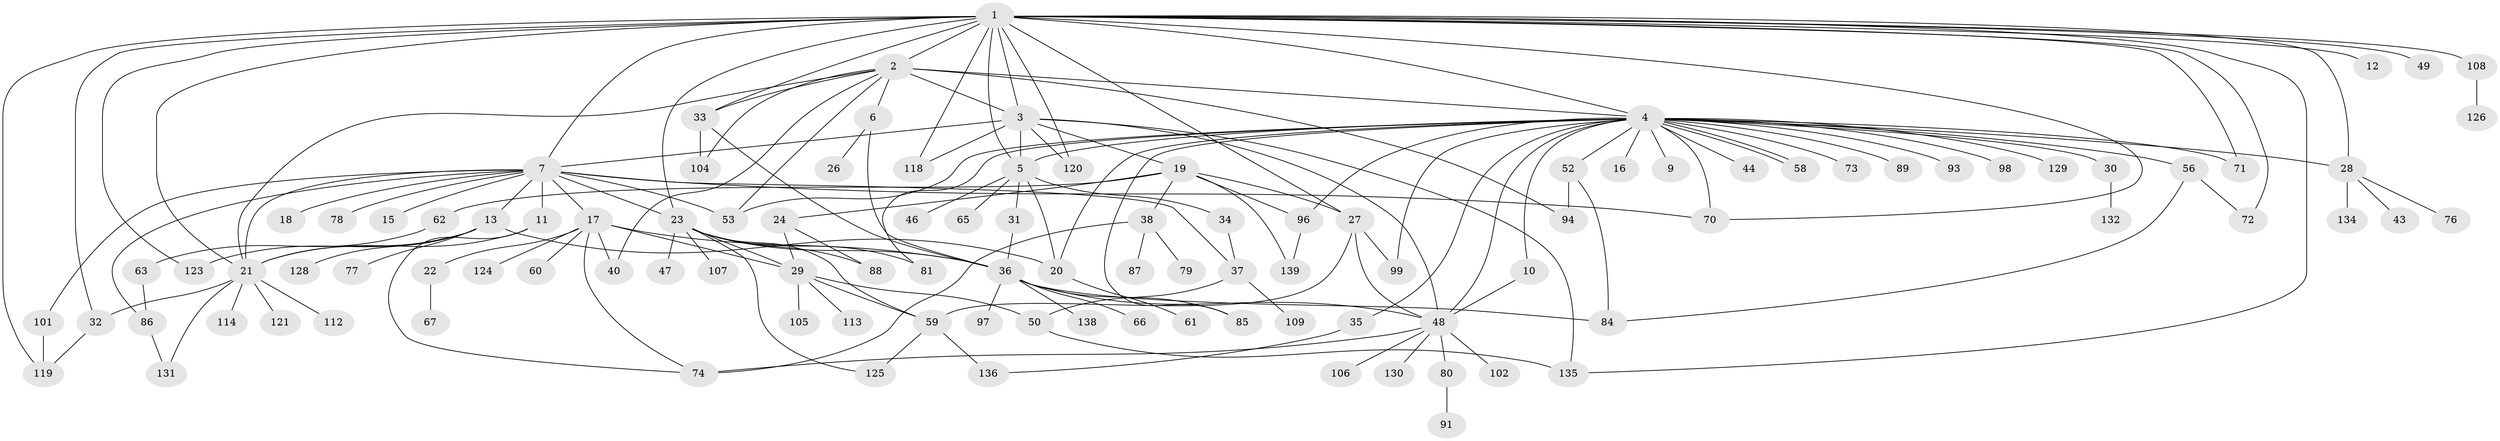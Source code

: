 // Generated by graph-tools (version 1.1) at 2025/23/03/03/25 07:23:50]
// undirected, 108 vertices, 169 edges
graph export_dot {
graph [start="1"]
  node [color=gray90,style=filled];
  1 [super="+41"];
  2 [super="+25"];
  3 [super="+90"];
  4 [super="+8"];
  5 [super="+14"];
  6 [super="+111"];
  7 [super="+45"];
  9;
  10 [super="+137"];
  11 [super="+68"];
  12;
  13 [super="+116"];
  15;
  16;
  17 [super="+54"];
  18;
  19;
  20 [super="+42"];
  21 [super="+39"];
  22;
  23 [super="+115"];
  24 [super="+100"];
  26;
  27 [super="+55"];
  28;
  29 [super="+69"];
  30 [super="+92"];
  31;
  32;
  33 [super="+133"];
  34;
  35 [super="+57"];
  36 [super="+51"];
  37 [super="+110"];
  38 [super="+82"];
  40;
  43;
  44;
  46;
  47 [super="+95"];
  48;
  49;
  50 [super="+83"];
  52 [super="+75"];
  53;
  56 [super="+64"];
  58;
  59;
  60;
  61;
  62;
  63 [super="+127"];
  65;
  66;
  67;
  70 [super="+103"];
  71;
  72;
  73;
  74;
  76;
  77;
  78;
  79;
  80;
  81;
  84;
  85;
  86 [super="+117"];
  87;
  88;
  89;
  91;
  93;
  94;
  96;
  97;
  98;
  99;
  101;
  102;
  104 [super="+122"];
  105;
  106;
  107;
  108;
  109;
  112;
  113;
  114;
  118;
  119;
  120;
  121;
  123;
  124;
  125;
  126;
  128;
  129;
  130;
  131;
  132;
  134;
  135;
  136;
  138;
  139;
  1 -- 2 [weight=2];
  1 -- 3 [weight=2];
  1 -- 12;
  1 -- 21;
  1 -- 23 [weight=3];
  1 -- 27;
  1 -- 28;
  1 -- 33;
  1 -- 70;
  1 -- 72;
  1 -- 108;
  1 -- 118;
  1 -- 120;
  1 -- 123;
  1 -- 32;
  1 -- 4;
  1 -- 7;
  1 -- 135;
  1 -- 71;
  1 -- 49;
  1 -- 119;
  1 -- 5;
  2 -- 3 [weight=2];
  2 -- 4;
  2 -- 6;
  2 -- 21;
  2 -- 33;
  2 -- 53;
  2 -- 104;
  2 -- 40;
  2 -- 94;
  3 -- 7;
  3 -- 19;
  3 -- 118;
  3 -- 120;
  3 -- 48;
  3 -- 135;
  3 -- 5;
  4 -- 5;
  4 -- 9;
  4 -- 10;
  4 -- 16;
  4 -- 20;
  4 -- 30;
  4 -- 35;
  4 -- 44;
  4 -- 48;
  4 -- 52;
  4 -- 56;
  4 -- 58;
  4 -- 58;
  4 -- 73;
  4 -- 81;
  4 -- 89;
  4 -- 93;
  4 -- 98;
  4 -- 99;
  4 -- 129;
  4 -- 96;
  4 -- 85;
  4 -- 70;
  4 -- 71;
  4 -- 53;
  4 -- 28;
  5 -- 46;
  5 -- 65;
  5 -- 34;
  5 -- 31;
  5 -- 20;
  6 -- 26;
  6 -- 36;
  7 -- 11;
  7 -- 13;
  7 -- 15;
  7 -- 17;
  7 -- 18;
  7 -- 21;
  7 -- 37;
  7 -- 70;
  7 -- 78;
  7 -- 86;
  7 -- 101;
  7 -- 23;
  7 -- 53;
  10 -- 48;
  11 -- 21;
  11 -- 74;
  13 -- 77;
  13 -- 128;
  13 -- 20;
  13 -- 21;
  13 -- 123;
  17 -- 22;
  17 -- 29;
  17 -- 36;
  17 -- 40;
  17 -- 74;
  17 -- 124;
  17 -- 60;
  19 -- 24;
  19 -- 27;
  19 -- 38;
  19 -- 62;
  19 -- 96;
  19 -- 139;
  20 -- 61;
  21 -- 32;
  21 -- 112;
  21 -- 114;
  21 -- 131;
  21 -- 121;
  22 -- 67;
  23 -- 29;
  23 -- 36;
  23 -- 47;
  23 -- 59;
  23 -- 81;
  23 -- 88;
  23 -- 107;
  23 -- 125;
  24 -- 88;
  24 -- 29;
  27 -- 48;
  27 -- 59;
  27 -- 99;
  28 -- 43;
  28 -- 76;
  28 -- 134;
  29 -- 50;
  29 -- 59;
  29 -- 105;
  29 -- 113;
  30 -- 132;
  31 -- 36;
  32 -- 119;
  33 -- 104;
  33 -- 36;
  34 -- 37;
  35 -- 136;
  36 -- 48;
  36 -- 84;
  36 -- 85;
  36 -- 97;
  36 -- 138;
  36 -- 66;
  37 -- 109;
  37 -- 50;
  38 -- 74;
  38 -- 79;
  38 -- 87;
  48 -- 74;
  48 -- 80;
  48 -- 102;
  48 -- 106;
  48 -- 130;
  50 -- 135;
  52 -- 94;
  52 -- 84;
  56 -- 72;
  56 -- 84;
  59 -- 125;
  59 -- 136;
  62 -- 63;
  63 -- 86;
  80 -- 91;
  86 -- 131;
  96 -- 139;
  101 -- 119;
  108 -- 126;
}
